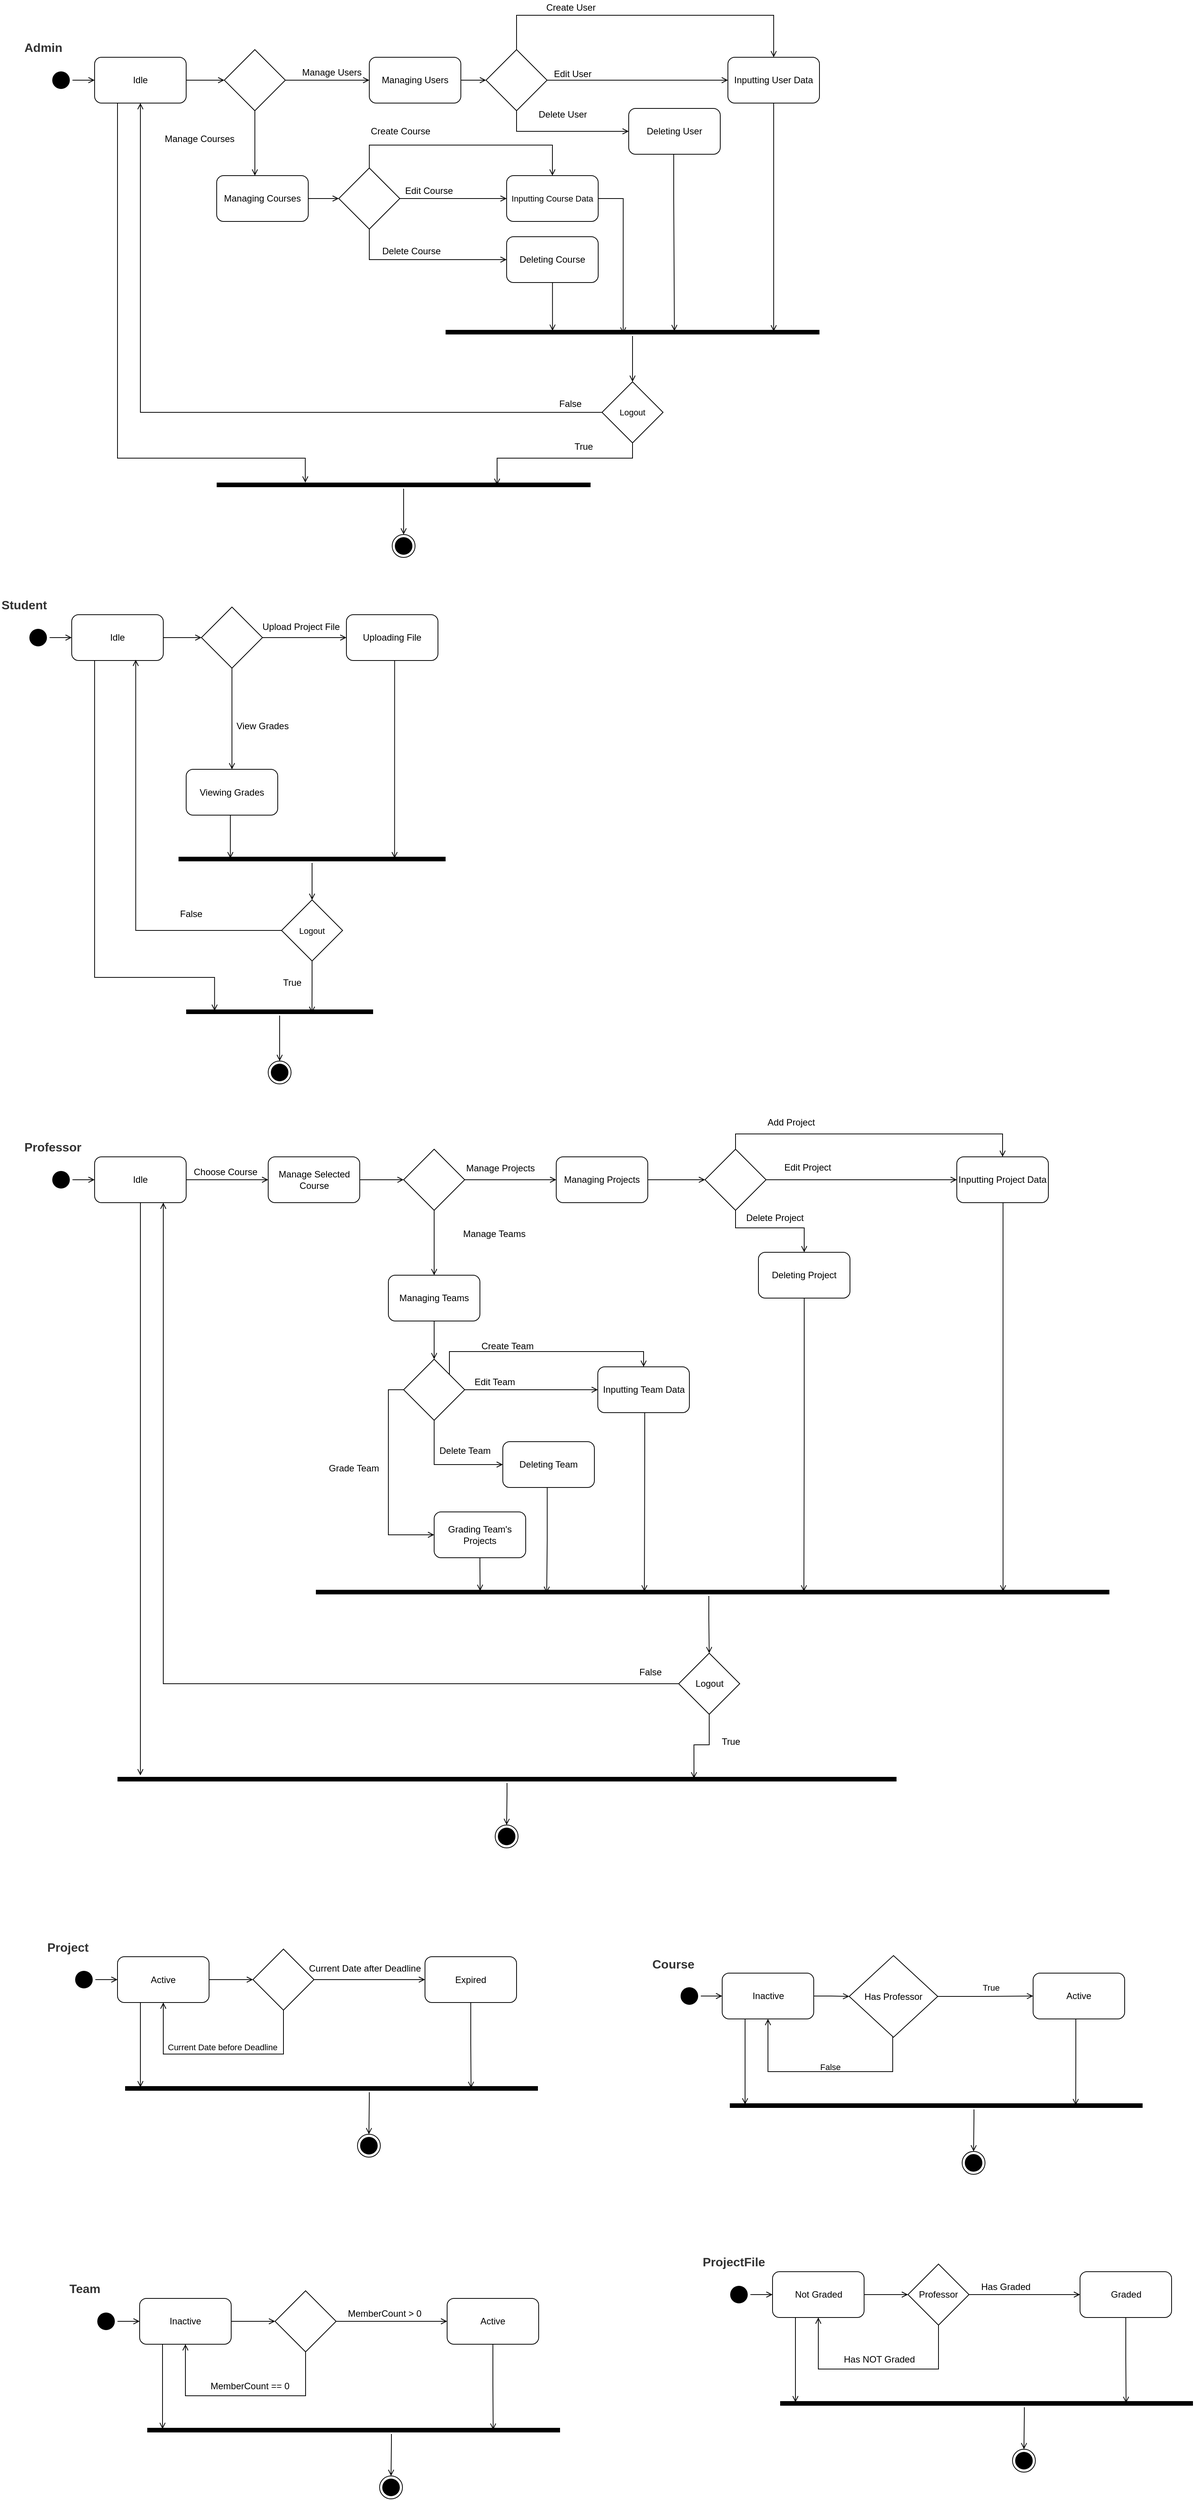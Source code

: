 <mxfile version="10.6.8" type="device"><diagram id="DG3hl78skWnM1suJkUzc" name="Page-1"><mxGraphModel dx="3983" dy="2383" grid="1" gridSize="10" guides="1" tooltips="1" connect="1" arrows="1" fold="1" page="1" pageScale="1" pageWidth="850" pageHeight="1100" math="0" shadow="0"><root><mxCell id="0"/><mxCell id="1" parent="0"/><mxCell id="Qc815P0W_mtDLutBViim-7" style="edgeStyle=orthogonalEdgeStyle;rounded=0;orthogonalLoop=1;jettySize=auto;html=1;exitX=1;exitY=0.5;exitDx=0;exitDy=0;entryX=0;entryY=0.5;entryDx=0;entryDy=0;endArrow=open;endFill=0;" edge="1" parent="1" source="Qc815P0W_mtDLutBViim-2" target="Qc815P0W_mtDLutBViim-5"><mxGeometry relative="1" as="geometry"/></mxCell><mxCell id="Qc815P0W_mtDLutBViim-2" value="" style="ellipse;html=1;shape=startState;fillColor=#000000;strokeColor=#000000;" vertex="1" parent="1"><mxGeometry x="71" y="100" width="30" height="30" as="geometry"/></mxCell><mxCell id="Qc815P0W_mtDLutBViim-4" value="Admin" style="text;html=1;resizable=0;points=[];autosize=1;align=left;verticalAlign=top;spacingTop=-4;fillColor=none;strokeColor=none;fontColor=#333333;fontStyle=1;fontSize=16;" vertex="1" parent="1"><mxGeometry x="36" y="60" width="50" height="20" as="geometry"/></mxCell><mxCell id="Qc815P0W_mtDLutBViim-10" value="" style="edgeStyle=orthogonalEdgeStyle;rounded=0;orthogonalLoop=1;jettySize=auto;html=1;endArrow=open;endFill=0;entryX=0;entryY=0.5;entryDx=0;entryDy=0;" edge="1" parent="1" source="Qc815P0W_mtDLutBViim-5" target="Qc815P0W_mtDLutBViim-11"><mxGeometry relative="1" as="geometry"><mxPoint x="340" y="115" as="targetPoint"/></mxGeometry></mxCell><mxCell id="Qc815P0W_mtDLutBViim-81" style="edgeStyle=orthogonalEdgeStyle;rounded=0;orthogonalLoop=1;jettySize=auto;html=1;exitX=0.25;exitY=1;exitDx=0;exitDy=0;entryX=0.237;entryY=0.2;entryDx=0;entryDy=0;entryPerimeter=0;endArrow=open;endFill=0;fontSize=12;" edge="1" parent="1" source="Qc815P0W_mtDLutBViim-5" target="Qc815P0W_mtDLutBViim-71"><mxGeometry relative="1" as="geometry"><Array as="points"><mxPoint x="160" y="610"/><mxPoint x="406" y="610"/></Array></mxGeometry></mxCell><mxCell id="Qc815P0W_mtDLutBViim-5" value="Idle" style="rounded=1;whiteSpace=wrap;html=1;strokeColor=#000000;" vertex="1" parent="1"><mxGeometry x="130" y="85" width="120" height="60" as="geometry"/></mxCell><mxCell id="Qc815P0W_mtDLutBViim-18" style="edgeStyle=orthogonalEdgeStyle;rounded=0;orthogonalLoop=1;jettySize=auto;html=1;endArrow=open;endFill=0;fontSize=12;entryX=0.417;entryY=0;entryDx=0;entryDy=0;entryPerimeter=0;" edge="1" parent="1" source="Qc815P0W_mtDLutBViim-11" target="Qc815P0W_mtDLutBViim-33"><mxGeometry relative="1" as="geometry"><mxPoint x="340" y="230" as="targetPoint"/></mxGeometry></mxCell><mxCell id="Qc815P0W_mtDLutBViim-25" style="edgeStyle=orthogonalEdgeStyle;rounded=0;orthogonalLoop=1;jettySize=auto;html=1;exitX=1;exitY=0.5;exitDx=0;exitDy=0;endArrow=open;endFill=0;fontSize=12;" edge="1" parent="1" source="Qc815P0W_mtDLutBViim-11" target="Qc815P0W_mtDLutBViim-24"><mxGeometry relative="1" as="geometry"/></mxCell><mxCell id="Qc815P0W_mtDLutBViim-11" value="" style="rhombus;whiteSpace=wrap;html=1;strokeColor=#000000;fillColor=#ffffff;fontSize=16;" vertex="1" parent="1"><mxGeometry x="300" y="75" width="80" height="80" as="geometry"/></mxCell><mxCell id="Qc815P0W_mtDLutBViim-17" value="Manage Users" style="text;html=1;resizable=0;points=[];autosize=1;align=left;verticalAlign=top;spacingTop=-4;fontSize=12;" vertex="1" parent="1"><mxGeometry x="400" y="95" width="120" height="20" as="geometry"/></mxCell><mxCell id="Qc815P0W_mtDLutBViim-19" value="Manage Courses" style="text;html=1;resizable=0;points=[];autosize=1;align=left;verticalAlign=top;spacingTop=-4;fontSize=12;" vertex="1" parent="1"><mxGeometry x="220" y="182" width="110" height="20" as="geometry"/></mxCell><mxCell id="Qc815P0W_mtDLutBViim-22" style="edgeStyle=orthogonalEdgeStyle;rounded=0;orthogonalLoop=1;jettySize=auto;html=1;endArrow=open;endFill=0;fontSize=12;entryX=0;entryY=0.5;entryDx=0;entryDy=0;" edge="1" parent="1" source="Qc815P0W_mtDLutBViim-21" target="Qc815P0W_mtDLutBViim-31"><mxGeometry relative="1" as="geometry"><mxPoint x="833" y="115" as="targetPoint"/></mxGeometry></mxCell><mxCell id="Qc815P0W_mtDLutBViim-27" style="edgeStyle=orthogonalEdgeStyle;rounded=0;orthogonalLoop=1;jettySize=auto;html=1;endArrow=open;endFill=0;fontSize=12;entryX=0.5;entryY=0;entryDx=0;entryDy=0;" edge="1" parent="1" source="Qc815P0W_mtDLutBViim-21" target="Qc815P0W_mtDLutBViim-31"><mxGeometry relative="1" as="geometry"><mxPoint x="850" y="30" as="targetPoint"/><Array as="points"><mxPoint x="683" y="30"/><mxPoint x="1020" y="30"/></Array></mxGeometry></mxCell><mxCell id="Qc815P0W_mtDLutBViim-29" style="edgeStyle=orthogonalEdgeStyle;rounded=0;orthogonalLoop=1;jettySize=auto;html=1;exitX=0.5;exitY=1;exitDx=0;exitDy=0;endArrow=open;endFill=0;fontSize=12;entryX=0;entryY=0.5;entryDx=0;entryDy=0;" edge="1" parent="1" source="Qc815P0W_mtDLutBViim-21" target="Qc815P0W_mtDLutBViim-32"><mxGeometry relative="1" as="geometry"><mxPoint x="820" y="177" as="targetPoint"/><Array as="points"><mxPoint x="683" y="182"/></Array></mxGeometry></mxCell><mxCell id="Qc815P0W_mtDLutBViim-21" value="" style="rhombus;whiteSpace=wrap;html=1;strokeColor=#000000;fillColor=#ffffff;fontSize=12;" vertex="1" parent="1"><mxGeometry x="643" y="75" width="80" height="80" as="geometry"/></mxCell><mxCell id="Qc815P0W_mtDLutBViim-23" value="Edit User" style="text;html=1;resizable=0;points=[];autosize=1;align=left;verticalAlign=top;spacingTop=-4;fontSize=12;" vertex="1" parent="1"><mxGeometry x="730" y="97" width="60" height="20" as="geometry"/></mxCell><mxCell id="Qc815P0W_mtDLutBViim-26" style="edgeStyle=orthogonalEdgeStyle;rounded=0;orthogonalLoop=1;jettySize=auto;html=1;entryX=0;entryY=0.5;entryDx=0;entryDy=0;endArrow=open;endFill=0;fontSize=12;" edge="1" parent="1" source="Qc815P0W_mtDLutBViim-24" target="Qc815P0W_mtDLutBViim-21"><mxGeometry relative="1" as="geometry"/></mxCell><mxCell id="Qc815P0W_mtDLutBViim-24" value="Managing Users" style="rounded=1;whiteSpace=wrap;html=1;strokeColor=#000000;fillColor=#ffffff;fontSize=12;" vertex="1" parent="1"><mxGeometry x="490" y="85" width="120" height="60" as="geometry"/></mxCell><mxCell id="Qc815P0W_mtDLutBViim-28" value="Create User" style="text;html=1;resizable=0;points=[];autosize=1;align=left;verticalAlign=top;spacingTop=-4;fontSize=12;" vertex="1" parent="1"><mxGeometry x="720" y="10" width="80" height="20" as="geometry"/></mxCell><mxCell id="Qc815P0W_mtDLutBViim-30" value="Delete User" style="text;html=1;resizable=0;points=[];autosize=1;align=left;verticalAlign=top;spacingTop=-4;fontSize=12;" vertex="1" parent="1"><mxGeometry x="710" y="150" width="80" height="20" as="geometry"/></mxCell><mxCell id="Qc815P0W_mtDLutBViim-67" style="edgeStyle=orthogonalEdgeStyle;rounded=0;orthogonalLoop=1;jettySize=auto;html=1;endArrow=open;endFill=0;fontSize=11;" edge="1" parent="1" source="Qc815P0W_mtDLutBViim-31"><mxGeometry relative="1" as="geometry"><mxPoint x="1020" y="444" as="targetPoint"/><Array as="points"><mxPoint x="1020" y="380"/></Array></mxGeometry></mxCell><mxCell id="Qc815P0W_mtDLutBViim-31" value="Inputting User Data" style="rounded=1;whiteSpace=wrap;html=1;strokeColor=#000000;fillColor=#ffffff;fontSize=12;" vertex="1" parent="1"><mxGeometry x="960" y="85" width="120" height="60" as="geometry"/></mxCell><mxCell id="Qc815P0W_mtDLutBViim-68" style="edgeStyle=orthogonalEdgeStyle;rounded=0;orthogonalLoop=1;jettySize=auto;html=1;entryX=0.612;entryY=0.36;entryDx=0;entryDy=0;entryPerimeter=0;endArrow=open;endFill=0;fontSize=11;" edge="1" parent="1" source="Qc815P0W_mtDLutBViim-32" target="Qc815P0W_mtDLutBViim-45"><mxGeometry relative="1" as="geometry"><Array as="points"><mxPoint x="889" y="270"/><mxPoint x="889" y="270"/></Array></mxGeometry></mxCell><mxCell id="Qc815P0W_mtDLutBViim-32" value="Deleting User" style="rounded=1;whiteSpace=wrap;html=1;strokeColor=#000000;fillColor=#ffffff;fontSize=12;" vertex="1" parent="1"><mxGeometry x="830" y="152" width="120" height="60" as="geometry"/></mxCell><mxCell id="Qc815P0W_mtDLutBViim-35" style="edgeStyle=orthogonalEdgeStyle;rounded=0;orthogonalLoop=1;jettySize=auto;html=1;exitX=1;exitY=0.5;exitDx=0;exitDy=0;entryX=0;entryY=0.5;entryDx=0;entryDy=0;endArrow=open;endFill=0;fontSize=12;" edge="1" parent="1" source="Qc815P0W_mtDLutBViim-33" target="Qc815P0W_mtDLutBViim-34"><mxGeometry relative="1" as="geometry"/></mxCell><mxCell id="Qc815P0W_mtDLutBViim-33" value="Managing Courses" style="rounded=1;whiteSpace=wrap;html=1;strokeColor=#000000;fillColor=#ffffff;fontSize=12;" vertex="1" parent="1"><mxGeometry x="290" y="240" width="120" height="60" as="geometry"/></mxCell><mxCell id="Qc815P0W_mtDLutBViim-36" style="edgeStyle=orthogonalEdgeStyle;rounded=0;orthogonalLoop=1;jettySize=auto;html=1;endArrow=open;endFill=0;fontSize=12;entryX=0.5;entryY=0;entryDx=0;entryDy=0;" edge="1" parent="1" source="Qc815P0W_mtDLutBViim-34" target="Qc815P0W_mtDLutBViim-41"><mxGeometry relative="1" as="geometry"><mxPoint x="530" y="210" as="targetPoint"/><Array as="points"><mxPoint x="490" y="200"/><mxPoint x="730" y="200"/></Array></mxGeometry></mxCell><mxCell id="Qc815P0W_mtDLutBViim-37" style="edgeStyle=orthogonalEdgeStyle;rounded=0;orthogonalLoop=1;jettySize=auto;html=1;exitX=1;exitY=0.5;exitDx=0;exitDy=0;endArrow=open;endFill=0;fontSize=12;entryX=0;entryY=0.5;entryDx=0;entryDy=0;" edge="1" parent="1" source="Qc815P0W_mtDLutBViim-34" target="Qc815P0W_mtDLutBViim-41"><mxGeometry relative="1" as="geometry"><mxPoint x="580" y="269.857" as="targetPoint"/></mxGeometry></mxCell><mxCell id="Qc815P0W_mtDLutBViim-38" style="edgeStyle=orthogonalEdgeStyle;rounded=0;orthogonalLoop=1;jettySize=auto;html=1;exitX=0.5;exitY=1;exitDx=0;exitDy=0;endArrow=open;endFill=0;fontSize=12;entryX=0;entryY=0.5;entryDx=0;entryDy=0;" edge="1" parent="1" source="Qc815P0W_mtDLutBViim-34" target="Qc815P0W_mtDLutBViim-40"><mxGeometry relative="1" as="geometry"><mxPoint x="530" y="330" as="targetPoint"/></mxGeometry></mxCell><mxCell id="Qc815P0W_mtDLutBViim-34" value="" style="rhombus;whiteSpace=wrap;html=1;strokeColor=#000000;fillColor=#ffffff;fontSize=12;" vertex="1" parent="1"><mxGeometry x="450" y="230" width="80" height="80" as="geometry"/></mxCell><mxCell id="Qc815P0W_mtDLutBViim-70" style="edgeStyle=orthogonalEdgeStyle;rounded=0;orthogonalLoop=1;jettySize=auto;html=1;entryX=0.286;entryY=0.32;entryDx=0;entryDy=0;entryPerimeter=0;endArrow=open;endFill=0;fontSize=11;" edge="1" parent="1" source="Qc815P0W_mtDLutBViim-40" target="Qc815P0W_mtDLutBViim-45"><mxGeometry relative="1" as="geometry"><Array as="points"><mxPoint x="730" y="410"/></Array></mxGeometry></mxCell><mxCell id="Qc815P0W_mtDLutBViim-40" value="Deleting Course" style="rounded=1;whiteSpace=wrap;html=1;strokeColor=#000000;fillColor=#ffffff;fontSize=12;" vertex="1" parent="1"><mxGeometry x="670" y="320" width="120" height="60" as="geometry"/></mxCell><mxCell id="Qc815P0W_mtDLutBViim-69" style="edgeStyle=orthogonalEdgeStyle;rounded=0;orthogonalLoop=1;jettySize=auto;html=1;exitX=1;exitY=0.5;exitDx=0;exitDy=0;entryX=0.475;entryY=0.68;entryDx=0;entryDy=0;entryPerimeter=0;endArrow=open;endFill=0;fontSize=11;" edge="1" parent="1" source="Qc815P0W_mtDLutBViim-41" target="Qc815P0W_mtDLutBViim-45"><mxGeometry relative="1" as="geometry"><Array as="points"><mxPoint x="823" y="270"/></Array></mxGeometry></mxCell><mxCell id="Qc815P0W_mtDLutBViim-41" value="Inputting Course Data" style="rounded=1;whiteSpace=wrap;html=1;strokeColor=#000000;fillColor=#ffffff;fontSize=11;" vertex="1" parent="1"><mxGeometry x="670" y="240" width="120" height="60" as="geometry"/></mxCell><mxCell id="Qc815P0W_mtDLutBViim-42" value="" style="ellipse;html=1;shape=endState;fillColor=#000000;strokeColor=#000000;fontSize=11;" vertex="1" parent="1"><mxGeometry x="520" y="710" width="30" height="30" as="geometry"/></mxCell><mxCell id="Qc815P0W_mtDLutBViim-74" style="edgeStyle=orthogonalEdgeStyle;rounded=0;orthogonalLoop=1;jettySize=auto;html=1;entryX=0.5;entryY=0;entryDx=0;entryDy=0;endArrow=open;endFill=0;fontSize=11;" edge="1" parent="1" source="Qc815P0W_mtDLutBViim-45" target="Qc815P0W_mtDLutBViim-73"><mxGeometry relative="1" as="geometry"/></mxCell><mxCell id="Qc815P0W_mtDLutBViim-45" value="" style="shape=line;html=1;strokeWidth=6;strokeColor=#000000;fillColor=#ffffff;fontSize=11;" vertex="1" parent="1"><mxGeometry x="590" y="440" width="490" height="10" as="geometry"/></mxCell><mxCell id="Qc815P0W_mtDLutBViim-54" value="Create Course" style="text;html=1;resizable=0;points=[];autosize=1;align=left;verticalAlign=top;spacingTop=-4;fontSize=12;" vertex="1" parent="1"><mxGeometry x="490" y="172" width="90" height="20" as="geometry"/></mxCell><mxCell id="Qc815P0W_mtDLutBViim-56" value="Edit Course" style="text;html=1;resizable=0;points=[];autosize=1;align=left;verticalAlign=top;spacingTop=-4;fontSize=12;" vertex="1" parent="1"><mxGeometry x="535" y="250" width="80" height="20" as="geometry"/></mxCell><mxCell id="Qc815P0W_mtDLutBViim-57" value="Delete Course" style="text;html=1;resizable=0;points=[];autosize=1;align=left;verticalAlign=top;spacingTop=-4;fontSize=12;" vertex="1" parent="1"><mxGeometry x="505" y="329" width="90" height="20" as="geometry"/></mxCell><mxCell id="Qc815P0W_mtDLutBViim-59" style="edgeStyle=orthogonalEdgeStyle;rounded=0;orthogonalLoop=1;jettySize=auto;html=1;exitX=1;exitY=0.5;exitDx=0;exitDy=0;entryX=0;entryY=0.5;entryDx=0;entryDy=0;endArrow=open;endFill=0;" edge="1" parent="1" source="Qc815P0W_mtDLutBViim-60" target="Qc815P0W_mtDLutBViim-63"><mxGeometry relative="1" as="geometry"/></mxCell><mxCell id="Qc815P0W_mtDLutBViim-60" value="" style="ellipse;html=1;shape=startState;fillColor=#000000;strokeColor=#000000;" vertex="1" parent="1"><mxGeometry x="41" y="830" width="30" height="30" as="geometry"/></mxCell><mxCell id="Qc815P0W_mtDLutBViim-61" value="Student" style="text;html=1;resizable=0;points=[];autosize=1;align=left;verticalAlign=top;spacingTop=-4;fillColor=none;strokeColor=none;fontColor=#333333;fontStyle=1;fontSize=16;" vertex="1" parent="1"><mxGeometry x="6" y="790" width="70" height="20" as="geometry"/></mxCell><mxCell id="Qc815P0W_mtDLutBViim-62" value="" style="edgeStyle=orthogonalEdgeStyle;rounded=0;orthogonalLoop=1;jettySize=auto;html=1;endArrow=open;endFill=0;entryX=0;entryY=0.5;entryDx=0;entryDy=0;" edge="1" parent="1" source="Qc815P0W_mtDLutBViim-63" target="Qc815P0W_mtDLutBViim-64"><mxGeometry relative="1" as="geometry"><mxPoint x="310" y="845" as="targetPoint"/></mxGeometry></mxCell><mxCell id="Qc815P0W_mtDLutBViim-108" style="edgeStyle=orthogonalEdgeStyle;rounded=0;orthogonalLoop=1;jettySize=auto;html=1;exitX=0.25;exitY=1;exitDx=0;exitDy=0;entryX=0.152;entryY=0.372;entryDx=0;entryDy=0;entryPerimeter=0;endArrow=open;endFill=0;fontSize=12;" edge="1" parent="1" source="Qc815P0W_mtDLutBViim-63" target="Qc815P0W_mtDLutBViim-94"><mxGeometry relative="1" as="geometry"><Array as="points"><mxPoint x="130" y="1290"/><mxPoint x="287" y="1290"/></Array></mxGeometry></mxCell><mxCell id="Qc815P0W_mtDLutBViim-63" value="Idle" style="rounded=1;whiteSpace=wrap;html=1;strokeColor=#000000;" vertex="1" parent="1"><mxGeometry x="100" y="815" width="120" height="60" as="geometry"/></mxCell><mxCell id="Qc815P0W_mtDLutBViim-85" style="edgeStyle=orthogonalEdgeStyle;rounded=0;orthogonalLoop=1;jettySize=auto;html=1;exitX=1;exitY=0.5;exitDx=0;exitDy=0;entryX=0;entryY=0.5;entryDx=0;entryDy=0;endArrow=open;endFill=0;fontSize=12;" edge="1" parent="1" source="Qc815P0W_mtDLutBViim-64" target="Qc815P0W_mtDLutBViim-83"><mxGeometry relative="1" as="geometry"/></mxCell><mxCell id="Qc815P0W_mtDLutBViim-87" style="edgeStyle=orthogonalEdgeStyle;rounded=0;orthogonalLoop=1;jettySize=auto;html=1;exitX=0.5;exitY=1;exitDx=0;exitDy=0;entryX=0.5;entryY=0;entryDx=0;entryDy=0;endArrow=open;endFill=0;fontSize=12;" edge="1" parent="1" source="Qc815P0W_mtDLutBViim-64" target="Qc815P0W_mtDLutBViim-84"><mxGeometry relative="1" as="geometry"/></mxCell><mxCell id="Qc815P0W_mtDLutBViim-64" value="" style="rhombus;whiteSpace=wrap;html=1;strokeColor=#000000;fillColor=#ffffff;fontSize=16;" vertex="1" parent="1"><mxGeometry x="270" y="805" width="80" height="80" as="geometry"/></mxCell><mxCell id="Qc815P0W_mtDLutBViim-82" style="edgeStyle=orthogonalEdgeStyle;rounded=0;orthogonalLoop=1;jettySize=auto;html=1;endArrow=open;endFill=0;fontSize=12;" edge="1" parent="1" source="Qc815P0W_mtDLutBViim-71" target="Qc815P0W_mtDLutBViim-42"><mxGeometry relative="1" as="geometry"/></mxCell><mxCell id="Qc815P0W_mtDLutBViim-71" value="" style="shape=line;html=1;strokeWidth=6;strokeColor=#000000;fillColor=#ffffff;fontSize=11;" vertex="1" parent="1"><mxGeometry x="290" y="640" width="490" height="10" as="geometry"/></mxCell><mxCell id="Qc815P0W_mtDLutBViim-75" style="edgeStyle=orthogonalEdgeStyle;rounded=0;orthogonalLoop=1;jettySize=auto;html=1;entryX=0.75;entryY=0.5;entryDx=0;entryDy=0;entryPerimeter=0;endArrow=open;endFill=0;fontSize=11;" edge="1" parent="1" source="Qc815P0W_mtDLutBViim-73" target="Qc815P0W_mtDLutBViim-71"><mxGeometry relative="1" as="geometry"><Array as="points"><mxPoint x="835" y="610"/><mxPoint x="658" y="610"/></Array></mxGeometry></mxCell><mxCell id="Qc815P0W_mtDLutBViim-76" style="edgeStyle=orthogonalEdgeStyle;rounded=0;orthogonalLoop=1;jettySize=auto;html=1;endArrow=open;endFill=0;fontSize=11;" edge="1" parent="1" source="Qc815P0W_mtDLutBViim-73" target="Qc815P0W_mtDLutBViim-5"><mxGeometry relative="1" as="geometry"/></mxCell><mxCell id="Qc815P0W_mtDLutBViim-73" value="Logout" style="rhombus;whiteSpace=wrap;html=1;strokeColor=#000000;fillColor=#ffffff;fontSize=11;" vertex="1" parent="1"><mxGeometry x="795" y="510" width="80" height="80" as="geometry"/></mxCell><mxCell id="Qc815P0W_mtDLutBViim-79" value="False" style="text;html=1;resizable=0;points=[];autosize=1;align=left;verticalAlign=top;spacingTop=-4;fontSize=12;" vertex="1" parent="1"><mxGeometry x="737" y="529" width="40" height="20" as="geometry"/></mxCell><mxCell id="Qc815P0W_mtDLutBViim-80" value="True" style="text;html=1;resizable=0;points=[];autosize=1;align=left;verticalAlign=top;spacingTop=-4;fontSize=12;" vertex="1" parent="1"><mxGeometry x="757" y="584.5" width="40" height="20" as="geometry"/></mxCell><mxCell id="Qc815P0W_mtDLutBViim-100" style="edgeStyle=orthogonalEdgeStyle;rounded=0;orthogonalLoop=1;jettySize=auto;html=1;exitX=0.5;exitY=1;exitDx=0;exitDy=0;entryX=0.809;entryY=0.4;entryDx=0;entryDy=0;entryPerimeter=0;endArrow=open;endFill=0;fontSize=12;" edge="1" parent="1" source="Qc815P0W_mtDLutBViim-83" target="Qc815P0W_mtDLutBViim-92"><mxGeometry relative="1" as="geometry"><Array as="points"><mxPoint x="523" y="875"/></Array></mxGeometry></mxCell><mxCell id="Qc815P0W_mtDLutBViim-83" value="Uploading File" style="rounded=1;whiteSpace=wrap;html=1;strokeColor=#000000;fillColor=#ffffff;fontSize=12;" vertex="1" parent="1"><mxGeometry x="460" y="815" width="120" height="60" as="geometry"/></mxCell><mxCell id="Qc815P0W_mtDLutBViim-99" style="edgeStyle=orthogonalEdgeStyle;rounded=0;orthogonalLoop=1;jettySize=auto;html=1;exitX=0.5;exitY=1;exitDx=0;exitDy=0;entryX=0.194;entryY=0.4;entryDx=0;entryDy=0;entryPerimeter=0;endArrow=open;endFill=0;fontSize=12;" edge="1" parent="1" source="Qc815P0W_mtDLutBViim-84" target="Qc815P0W_mtDLutBViim-92"><mxGeometry relative="1" as="geometry"><Array as="points"><mxPoint x="308" y="1078"/></Array></mxGeometry></mxCell><mxCell id="Qc815P0W_mtDLutBViim-84" value="Viewing Grades" style="rounded=1;whiteSpace=wrap;html=1;strokeColor=#000000;fillColor=#ffffff;fontSize=12;" vertex="1" parent="1"><mxGeometry x="250" y="1017.5" width="120" height="60" as="geometry"/></mxCell><mxCell id="Qc815P0W_mtDLutBViim-86" value="Upload Project File" style="text;html=1;resizable=0;points=[];autosize=1;align=left;verticalAlign=top;spacingTop=-4;fontSize=12;" vertex="1" parent="1"><mxGeometry x="348" y="821" width="120" height="20" as="geometry"/></mxCell><mxCell id="Qc815P0W_mtDLutBViim-88" value="View Grades" style="text;html=1;resizable=0;points=[];autosize=1;align=left;verticalAlign=top;spacingTop=-4;fontSize=12;" vertex="1" parent="1"><mxGeometry x="314" y="951" width="80" height="20" as="geometry"/></mxCell><mxCell id="Qc815P0W_mtDLutBViim-90" value="" style="ellipse;html=1;shape=endState;fillColor=#000000;strokeColor=#000000;fontSize=11;" vertex="1" parent="1"><mxGeometry x="357.5" y="1399.5" width="30" height="30" as="geometry"/></mxCell><mxCell id="Qc815P0W_mtDLutBViim-91" style="edgeStyle=orthogonalEdgeStyle;rounded=0;orthogonalLoop=1;jettySize=auto;html=1;entryX=0.5;entryY=0;entryDx=0;entryDy=0;endArrow=open;endFill=0;fontSize=11;" edge="1" parent="1" source="Qc815P0W_mtDLutBViim-92" target="Qc815P0W_mtDLutBViim-96"><mxGeometry relative="1" as="geometry"/></mxCell><mxCell id="Qc815P0W_mtDLutBViim-92" value="" style="shape=line;html=1;strokeWidth=6;strokeColor=#000000;fillColor=#ffffff;fontSize=11;" vertex="1" parent="1"><mxGeometry x="240" y="1130" width="350" height="10" as="geometry"/></mxCell><mxCell id="Qc815P0W_mtDLutBViim-93" style="edgeStyle=orthogonalEdgeStyle;rounded=0;orthogonalLoop=1;jettySize=auto;html=1;endArrow=open;endFill=0;fontSize=12;" edge="1" parent="1" source="Qc815P0W_mtDLutBViim-94" target="Qc815P0W_mtDLutBViim-90"><mxGeometry relative="1" as="geometry"/></mxCell><mxCell id="Qc815P0W_mtDLutBViim-94" value="" style="shape=line;html=1;strokeWidth=6;strokeColor=#000000;fillColor=#ffffff;fontSize=11;" vertex="1" parent="1"><mxGeometry x="250" y="1330" width="245" height="10" as="geometry"/></mxCell><mxCell id="Qc815P0W_mtDLutBViim-106" style="edgeStyle=orthogonalEdgeStyle;rounded=0;orthogonalLoop=1;jettySize=auto;html=1;entryX=0.673;entryY=0.648;entryDx=0;entryDy=0;entryPerimeter=0;endArrow=open;endFill=0;fontSize=12;" edge="1" parent="1" source="Qc815P0W_mtDLutBViim-96" target="Qc815P0W_mtDLutBViim-94"><mxGeometry relative="1" as="geometry"/></mxCell><mxCell id="Qc815P0W_mtDLutBViim-107" style="edgeStyle=orthogonalEdgeStyle;rounded=0;orthogonalLoop=1;jettySize=auto;html=1;exitX=0;exitY=0.5;exitDx=0;exitDy=0;entryX=0.699;entryY=0.983;entryDx=0;entryDy=0;entryPerimeter=0;endArrow=open;endFill=0;fontSize=12;" edge="1" parent="1" source="Qc815P0W_mtDLutBViim-96" target="Qc815P0W_mtDLutBViim-63"><mxGeometry relative="1" as="geometry"/></mxCell><mxCell id="Qc815P0W_mtDLutBViim-96" value="Logout" style="rhombus;whiteSpace=wrap;html=1;strokeColor=#000000;fillColor=#ffffff;fontSize=11;" vertex="1" parent="1"><mxGeometry x="375" y="1188.5" width="80" height="80" as="geometry"/></mxCell><mxCell id="Qc815P0W_mtDLutBViim-97" value="False" style="text;html=1;resizable=0;points=[];autosize=1;align=left;verticalAlign=top;spacingTop=-4;fontSize=12;" vertex="1" parent="1"><mxGeometry x="240" y="1197" width="40" height="20" as="geometry"/></mxCell><mxCell id="Qc815P0W_mtDLutBViim-98" value="True" style="text;html=1;resizable=0;points=[];autosize=1;align=left;verticalAlign=top;spacingTop=-4;fontSize=12;" vertex="1" parent="1"><mxGeometry x="375" y="1287" width="40" height="20" as="geometry"/></mxCell><mxCell id="Qc815P0W_mtDLutBViim-109" style="edgeStyle=orthogonalEdgeStyle;rounded=0;orthogonalLoop=1;jettySize=auto;html=1;exitX=1;exitY=0.5;exitDx=0;exitDy=0;entryX=0;entryY=0.5;entryDx=0;entryDy=0;endArrow=open;endFill=0;" edge="1" parent="1" source="Qc815P0W_mtDLutBViim-110" target="Qc815P0W_mtDLutBViim-113"><mxGeometry relative="1" as="geometry"/></mxCell><mxCell id="Qc815P0W_mtDLutBViim-110" value="" style="ellipse;html=1;shape=startState;fillColor=#000000;strokeColor=#000000;" vertex="1" parent="1"><mxGeometry x="71" y="1540" width="30" height="30" as="geometry"/></mxCell><mxCell id="Qc815P0W_mtDLutBViim-111" value="Professor" style="text;html=1;resizable=0;points=[];autosize=1;align=left;verticalAlign=top;spacingTop=-4;fillColor=none;strokeColor=none;fontColor=#333333;fontStyle=1;fontSize=16;" vertex="1" parent="1"><mxGeometry x="36" y="1500" width="80" height="20" as="geometry"/></mxCell><mxCell id="Qc815P0W_mtDLutBViim-112" value="" style="edgeStyle=orthogonalEdgeStyle;rounded=0;orthogonalLoop=1;jettySize=auto;html=1;endArrow=open;endFill=0;entryX=0;entryY=0.5;entryDx=0;entryDy=0;exitX=1;exitY=0.5;exitDx=0;exitDy=0;" edge="1" parent="1" source="Qc815P0W_mtDLutBViim-113" target="Qc815P0W_mtDLutBViim-124"><mxGeometry relative="1" as="geometry"><mxPoint x="314.667" y="1555" as="targetPoint"/><mxPoint x="265" y="1555" as="sourcePoint"/></mxGeometry></mxCell><mxCell id="Qc815P0W_mtDLutBViim-184" style="edgeStyle=orthogonalEdgeStyle;rounded=0;orthogonalLoop=1;jettySize=auto;html=1;endArrow=open;endFill=0;fontSize=12;" edge="1" parent="1" source="Qc815P0W_mtDLutBViim-113" target="Qc815P0W_mtDLutBViim-175"><mxGeometry relative="1" as="geometry"><Array as="points"><mxPoint x="190" y="2340"/><mxPoint x="570" y="2340"/></Array></mxGeometry></mxCell><mxCell id="Qc815P0W_mtDLutBViim-113" value="Idle" style="rounded=1;whiteSpace=wrap;html=1;strokeColor=#000000;" vertex="1" parent="1"><mxGeometry x="130" y="1525" width="120" height="60" as="geometry"/></mxCell><mxCell id="Qc815P0W_mtDLutBViim-127" style="edgeStyle=orthogonalEdgeStyle;rounded=0;orthogonalLoop=1;jettySize=auto;html=1;entryX=0;entryY=0.5;entryDx=0;entryDy=0;endArrow=open;endFill=0;fontSize=12;" edge="1" parent="1" source="Qc815P0W_mtDLutBViim-124" target="Qc815P0W_mtDLutBViim-126"><mxGeometry relative="1" as="geometry"/></mxCell><mxCell id="Qc815P0W_mtDLutBViim-124" value="Manage Selected Course" style="rounded=1;whiteSpace=wrap;html=1;strokeColor=#000000;" vertex="1" parent="1"><mxGeometry x="357.5" y="1525" width="120" height="60" as="geometry"/></mxCell><mxCell id="Qc815P0W_mtDLutBViim-125" value="Choose Course" style="text;html=1;resizable=0;points=[];autosize=1;align=left;verticalAlign=top;spacingTop=-4;fontSize=12;" vertex="1" parent="1"><mxGeometry x="257.5" y="1535" width="100" height="20" as="geometry"/></mxCell><mxCell id="Qc815P0W_mtDLutBViim-129" style="edgeStyle=orthogonalEdgeStyle;rounded=0;orthogonalLoop=1;jettySize=auto;html=1;endArrow=open;endFill=0;fontSize=12;entryX=0;entryY=0.5;entryDx=0;entryDy=0;" edge="1" parent="1" source="Qc815P0W_mtDLutBViim-126" target="Qc815P0W_mtDLutBViim-131"><mxGeometry relative="1" as="geometry"><mxPoint x="730.0" y="1555" as="targetPoint"/></mxGeometry></mxCell><mxCell id="Qc815P0W_mtDLutBViim-130" style="edgeStyle=orthogonalEdgeStyle;rounded=0;orthogonalLoop=1;jettySize=auto;html=1;endArrow=open;endFill=0;fontSize=12;entryX=0.5;entryY=0;entryDx=0;entryDy=0;" edge="1" parent="1" source="Qc815P0W_mtDLutBViim-126" target="Qc815P0W_mtDLutBViim-134"><mxGeometry relative="1" as="geometry"><mxPoint x="610.0" y="1670" as="targetPoint"/><Array as="points"><mxPoint x="575" y="1670"/><mxPoint x="575" y="1670"/></Array></mxGeometry></mxCell><mxCell id="Qc815P0W_mtDLutBViim-126" value="" style="rhombus;whiteSpace=wrap;html=1;strokeColor=#000000;fillColor=#ffffff;fontSize=12;" vertex="1" parent="1"><mxGeometry x="535" y="1515" width="80" height="80" as="geometry"/></mxCell><mxCell id="Qc815P0W_mtDLutBViim-136" style="edgeStyle=orthogonalEdgeStyle;rounded=0;orthogonalLoop=1;jettySize=auto;html=1;entryX=0;entryY=0.5;entryDx=0;entryDy=0;endArrow=open;endFill=0;fontSize=12;" edge="1" parent="1" source="Qc815P0W_mtDLutBViim-131" target="Qc815P0W_mtDLutBViim-135"><mxGeometry relative="1" as="geometry"/></mxCell><mxCell id="Qc815P0W_mtDLutBViim-131" value="Managing Projects" style="rounded=1;whiteSpace=wrap;html=1;strokeColor=#000000;fillColor=#ffffff;fontSize=12;" vertex="1" parent="1"><mxGeometry x="735" y="1525" width="120" height="60" as="geometry"/></mxCell><mxCell id="Qc815P0W_mtDLutBViim-132" value="Manage Projects" style="text;html=1;resizable=0;points=[];autosize=1;align=left;verticalAlign=top;spacingTop=-4;fontSize=12;" vertex="1" parent="1"><mxGeometry x="615" y="1530" width="110" height="20" as="geometry"/></mxCell><mxCell id="Qc815P0W_mtDLutBViim-133" value="Manage Teams" style="text;html=1;resizable=0;points=[];autosize=1;align=left;verticalAlign=top;spacingTop=-4;fontSize=12;" vertex="1" parent="1"><mxGeometry x="611" y="1616" width="100" height="20" as="geometry"/></mxCell><mxCell id="Qc815P0W_mtDLutBViim-147" style="edgeStyle=orthogonalEdgeStyle;rounded=0;orthogonalLoop=1;jettySize=auto;html=1;entryX=0.5;entryY=0;entryDx=0;entryDy=0;endArrow=open;endFill=0;fontSize=12;" edge="1" parent="1" source="Qc815P0W_mtDLutBViim-134" target="Qc815P0W_mtDLutBViim-146"><mxGeometry relative="1" as="geometry"/></mxCell><mxCell id="Qc815P0W_mtDLutBViim-134" value="Managing Teams" style="rounded=1;whiteSpace=wrap;html=1;strokeColor=#000000;fillColor=#ffffff;fontSize=12;" vertex="1" parent="1"><mxGeometry x="515" y="1680" width="120" height="60" as="geometry"/></mxCell><mxCell id="Qc815P0W_mtDLutBViim-137" style="edgeStyle=orthogonalEdgeStyle;rounded=0;orthogonalLoop=1;jettySize=auto;html=1;exitX=0.5;exitY=0;exitDx=0;exitDy=0;endArrow=open;endFill=0;fontSize=12;entryX=0.5;entryY=0;entryDx=0;entryDy=0;" edge="1" parent="1" source="Qc815P0W_mtDLutBViim-135" target="Qc815P0W_mtDLutBViim-143"><mxGeometry relative="1" as="geometry"><mxPoint x="1060" y="1470" as="targetPoint"/></mxGeometry></mxCell><mxCell id="Qc815P0W_mtDLutBViim-138" style="edgeStyle=orthogonalEdgeStyle;rounded=0;orthogonalLoop=1;jettySize=auto;html=1;endArrow=open;endFill=0;fontSize=12;entryX=0;entryY=0.5;entryDx=0;entryDy=0;" edge="1" parent="1" source="Qc815P0W_mtDLutBViim-135" target="Qc815P0W_mtDLutBViim-143"><mxGeometry relative="1" as="geometry"><mxPoint x="1129.667" y="1555" as="targetPoint"/></mxGeometry></mxCell><mxCell id="Qc815P0W_mtDLutBViim-139" style="edgeStyle=orthogonalEdgeStyle;rounded=0;orthogonalLoop=1;jettySize=auto;html=1;endArrow=open;endFill=0;fontSize=12;entryX=0.5;entryY=0;entryDx=0;entryDy=0;" edge="1" parent="1" source="Qc815P0W_mtDLutBViim-135" target="Qc815P0W_mtDLutBViim-145"><mxGeometry relative="1" as="geometry"><mxPoint x="1010" y="1640" as="targetPoint"/><Array as="points"><mxPoint x="970" y="1618"/><mxPoint x="1060" y="1618"/></Array></mxGeometry></mxCell><mxCell id="Qc815P0W_mtDLutBViim-135" value="" style="rhombus;whiteSpace=wrap;html=1;strokeColor=#000000;fillColor=#ffffff;fontSize=12;" vertex="1" parent="1"><mxGeometry x="930" y="1515" width="80" height="80" as="geometry"/></mxCell><mxCell id="Qc815P0W_mtDLutBViim-140" value="Add Project" style="text;html=1;resizable=0;points=[];autosize=1;align=left;verticalAlign=top;spacingTop=-4;fontSize=12;" vertex="1" parent="1"><mxGeometry x="1010" y="1470" width="80" height="20" as="geometry"/></mxCell><mxCell id="Qc815P0W_mtDLutBViim-141" value="Edit Project" style="text;html=1;resizable=0;points=[];autosize=1;align=left;verticalAlign=top;spacingTop=-4;fontSize=12;" vertex="1" parent="1"><mxGeometry x="1032" y="1529" width="80" height="20" as="geometry"/></mxCell><mxCell id="Qc815P0W_mtDLutBViim-142" value="Delete Project" style="text;html=1;resizable=0;points=[];autosize=1;align=left;verticalAlign=top;spacingTop=-4;fontSize=12;" vertex="1" parent="1"><mxGeometry x="982" y="1595" width="90" height="20" as="geometry"/></mxCell><mxCell id="Qc815P0W_mtDLutBViim-167" style="edgeStyle=orthogonalEdgeStyle;rounded=0;orthogonalLoop=1;jettySize=auto;html=1;entryX=0.866;entryY=0.417;entryDx=0;entryDy=0;entryPerimeter=0;endArrow=open;endFill=0;fontSize=12;" edge="1" parent="1" source="Qc815P0W_mtDLutBViim-143" target="Qc815P0W_mtDLutBViim-166"><mxGeometry relative="1" as="geometry"><Array as="points"><mxPoint x="1320" y="1838"/></Array></mxGeometry></mxCell><mxCell id="Qc815P0W_mtDLutBViim-143" value="Inputting Project Data" style="rounded=1;whiteSpace=wrap;html=1;strokeColor=#000000;fillColor=#ffffff;fontSize=12;" vertex="1" parent="1"><mxGeometry x="1260" y="1525" width="120" height="60" as="geometry"/></mxCell><mxCell id="Qc815P0W_mtDLutBViim-168" style="edgeStyle=orthogonalEdgeStyle;rounded=0;orthogonalLoop=1;jettySize=auto;html=1;entryX=0.615;entryY=0.417;entryDx=0;entryDy=0;entryPerimeter=0;endArrow=open;endFill=0;fontSize=12;" edge="1" parent="1" source="Qc815P0W_mtDLutBViim-145" target="Qc815P0W_mtDLutBViim-166"><mxGeometry relative="1" as="geometry"/></mxCell><mxCell id="Qc815P0W_mtDLutBViim-145" value="Deleting Project" style="rounded=1;whiteSpace=wrap;html=1;strokeColor=#000000;fillColor=#ffffff;fontSize=12;" vertex="1" parent="1"><mxGeometry x="1000" y="1650" width="120" height="60" as="geometry"/></mxCell><mxCell id="Qc815P0W_mtDLutBViim-154" style="edgeStyle=orthogonalEdgeStyle;rounded=0;orthogonalLoop=1;jettySize=auto;html=1;entryX=0;entryY=0.5;entryDx=0;entryDy=0;endArrow=open;endFill=0;fontSize=12;" edge="1" parent="1" source="Qc815P0W_mtDLutBViim-146" target="Qc815P0W_mtDLutBViim-150"><mxGeometry relative="1" as="geometry"/></mxCell><mxCell id="Qc815P0W_mtDLutBViim-155" style="edgeStyle=orthogonalEdgeStyle;rounded=0;orthogonalLoop=1;jettySize=auto;html=1;exitX=1;exitY=0;exitDx=0;exitDy=0;entryX=0.5;entryY=0;entryDx=0;entryDy=0;endArrow=open;endFill=0;fontSize=12;" edge="1" parent="1" source="Qc815P0W_mtDLutBViim-146" target="Qc815P0W_mtDLutBViim-150"><mxGeometry relative="1" as="geometry"><Array as="points"><mxPoint x="595" y="1780"/><mxPoint x="850" y="1780"/></Array></mxGeometry></mxCell><mxCell id="Qc815P0W_mtDLutBViim-158" style="edgeStyle=orthogonalEdgeStyle;rounded=0;orthogonalLoop=1;jettySize=auto;html=1;entryX=0;entryY=0.5;entryDx=0;entryDy=0;endArrow=open;endFill=0;fontSize=12;" edge="1" parent="1" source="Qc815P0W_mtDLutBViim-146" target="Qc815P0W_mtDLutBViim-151"><mxGeometry relative="1" as="geometry"><Array as="points"><mxPoint x="575" y="1928"/></Array></mxGeometry></mxCell><mxCell id="Qc815P0W_mtDLutBViim-163" style="edgeStyle=orthogonalEdgeStyle;rounded=0;orthogonalLoop=1;jettySize=auto;html=1;exitX=0;exitY=0.5;exitDx=0;exitDy=0;entryX=0;entryY=0.5;entryDx=0;entryDy=0;endArrow=open;endFill=0;fontSize=12;" edge="1" parent="1" source="Qc815P0W_mtDLutBViim-146" target="Qc815P0W_mtDLutBViim-152"><mxGeometry relative="1" as="geometry"/></mxCell><mxCell id="Qc815P0W_mtDLutBViim-146" value="" style="rhombus;whiteSpace=wrap;html=1;strokeColor=#000000;fillColor=#ffffff;fontSize=12;" vertex="1" parent="1"><mxGeometry x="535" y="1790" width="80" height="80" as="geometry"/></mxCell><mxCell id="Qc815P0W_mtDLutBViim-169" style="edgeStyle=orthogonalEdgeStyle;rounded=0;orthogonalLoop=1;jettySize=auto;html=1;entryX=0.414;entryY=0.417;entryDx=0;entryDy=0;entryPerimeter=0;endArrow=open;endFill=0;fontSize=12;" edge="1" parent="1" source="Qc815P0W_mtDLutBViim-150" target="Qc815P0W_mtDLutBViim-166"><mxGeometry relative="1" as="geometry"><Array as="points"><mxPoint x="851" y="1910"/><mxPoint x="851" y="1910"/></Array></mxGeometry></mxCell><mxCell id="Qc815P0W_mtDLutBViim-150" value="Inputting Team Data" style="rounded=1;whiteSpace=wrap;html=1;strokeColor=#000000;fillColor=#ffffff;fontSize=12;" vertex="1" parent="1"><mxGeometry x="789.5" y="1800" width="120" height="60" as="geometry"/></mxCell><mxCell id="Qc815P0W_mtDLutBViim-170" style="edgeStyle=orthogonalEdgeStyle;rounded=0;orthogonalLoop=1;jettySize=auto;html=1;entryX=0.293;entryY=0.583;entryDx=0;entryDy=0;entryPerimeter=0;endArrow=open;endFill=0;fontSize=12;" edge="1" parent="1"><mxGeometry relative="1" as="geometry"><mxPoint x="723.207" y="1958" as="sourcePoint"/><mxPoint x="722.517" y="2096.034" as="targetPoint"/><Array as="points"><mxPoint x="723" y="2027"/></Array></mxGeometry></mxCell><mxCell id="Qc815P0W_mtDLutBViim-151" value="Deleting Team" style="rounded=1;whiteSpace=wrap;html=1;strokeColor=#000000;fillColor=#ffffff;fontSize=12;" vertex="1" parent="1"><mxGeometry x="665" y="1898" width="120" height="60" as="geometry"/></mxCell><mxCell id="Qc815P0W_mtDLutBViim-174" style="edgeStyle=orthogonalEdgeStyle;rounded=0;orthogonalLoop=1;jettySize=auto;html=1;entryX=0.207;entryY=0.348;entryDx=0;entryDy=0;entryPerimeter=0;endArrow=open;endFill=0;fontSize=12;" edge="1" parent="1" source="Qc815P0W_mtDLutBViim-152" target="Qc815P0W_mtDLutBViim-166"><mxGeometry relative="1" as="geometry"><Array as="points"><mxPoint x="635" y="2060"/><mxPoint x="635" y="2060"/></Array></mxGeometry></mxCell><mxCell id="Qc815P0W_mtDLutBViim-152" value="Grading Team's Projects" style="rounded=1;whiteSpace=wrap;html=1;strokeColor=#000000;fillColor=#ffffff;fontSize=12;" vertex="1" parent="1"><mxGeometry x="575" y="1990" width="120" height="60" as="geometry"/></mxCell><mxCell id="Qc815P0W_mtDLutBViim-156" value="Create Team" style="text;html=1;resizable=0;points=[];autosize=1;align=left;verticalAlign=top;spacingTop=-4;fontSize=12;" vertex="1" parent="1"><mxGeometry x="635" y="1763" width="80" height="20" as="geometry"/></mxCell><mxCell id="Qc815P0W_mtDLutBViim-157" value="Edit Team" style="text;html=1;resizable=0;points=[];autosize=1;align=left;verticalAlign=top;spacingTop=-4;fontSize=12;" vertex="1" parent="1"><mxGeometry x="626" y="1810" width="70" height="20" as="geometry"/></mxCell><mxCell id="Qc815P0W_mtDLutBViim-159" value="Delete Team" style="text;html=1;resizable=0;points=[];autosize=1;align=left;verticalAlign=top;spacingTop=-4;fontSize=12;" vertex="1" parent="1"><mxGeometry x="580" y="1900" width="80" height="20" as="geometry"/></mxCell><mxCell id="Qc815P0W_mtDLutBViim-164" value="Grade Team" style="text;html=1;resizable=0;points=[];autosize=1;align=left;verticalAlign=top;spacingTop=-4;fontSize=12;" vertex="1" parent="1"><mxGeometry x="435" y="1923" width="80" height="20" as="geometry"/></mxCell><mxCell id="Qc815P0W_mtDLutBViim-180" style="edgeStyle=orthogonalEdgeStyle;rounded=0;orthogonalLoop=1;jettySize=auto;html=1;entryX=0.5;entryY=0;entryDx=0;entryDy=0;endArrow=open;endFill=0;fontSize=12;" edge="1" parent="1" source="Qc815P0W_mtDLutBViim-166" target="Qc815P0W_mtDLutBViim-178"><mxGeometry relative="1" as="geometry"><Array as="points"><mxPoint x="935" y="2130"/><mxPoint x="935" y="2130"/></Array></mxGeometry></mxCell><mxCell id="Qc815P0W_mtDLutBViim-166" value="" style="shape=line;html=1;strokeWidth=6;strokeColor=#000000;fillColor=#ffffff;fontSize=11;" vertex="1" parent="1"><mxGeometry x="420" y="2090" width="1040" height="10" as="geometry"/></mxCell><mxCell id="Qc815P0W_mtDLutBViim-186" style="edgeStyle=orthogonalEdgeStyle;rounded=0;orthogonalLoop=1;jettySize=auto;html=1;entryX=0.5;entryY=0;entryDx=0;entryDy=0;endArrow=open;endFill=0;fontSize=12;" edge="1" parent="1" source="Qc815P0W_mtDLutBViim-175" target="Qc815P0W_mtDLutBViim-185"><mxGeometry relative="1" as="geometry"><Array as="points"><mxPoint x="670" y="2360"/><mxPoint x="670" y="2360"/></Array></mxGeometry></mxCell><mxCell id="Qc815P0W_mtDLutBViim-175" value="" style="shape=line;html=1;strokeWidth=6;strokeColor=#000000;fillColor=#ffffff;fontSize=11;" vertex="1" parent="1"><mxGeometry x="160" y="2335" width="1021" height="10" as="geometry"/></mxCell><mxCell id="Qc815P0W_mtDLutBViim-183" style="edgeStyle=orthogonalEdgeStyle;rounded=0;orthogonalLoop=1;jettySize=auto;html=1;exitX=0;exitY=0.5;exitDx=0;exitDy=0;entryX=0.75;entryY=1;entryDx=0;entryDy=0;endArrow=open;endFill=0;fontSize=12;" edge="1" parent="1" source="Qc815P0W_mtDLutBViim-178" target="Qc815P0W_mtDLutBViim-113"><mxGeometry relative="1" as="geometry"/></mxCell><mxCell id="Qc815P0W_mtDLutBViim-208" style="edgeStyle=orthogonalEdgeStyle;rounded=0;orthogonalLoop=1;jettySize=auto;html=1;exitX=0.5;exitY=1;exitDx=0;exitDy=0;entryX=0.74;entryY=0.4;entryDx=0;entryDy=0;entryPerimeter=0;endArrow=open;endFill=0;fontSize=11;" edge="1" parent="1" source="Qc815P0W_mtDLutBViim-178" target="Qc815P0W_mtDLutBViim-175"><mxGeometry relative="1" as="geometry"/></mxCell><mxCell id="Qc815P0W_mtDLutBViim-178" value="Logout" style="rhombus;whiteSpace=wrap;html=1;strokeColor=#000000;fillColor=#ffffff;fontSize=12;" vertex="1" parent="1"><mxGeometry x="895.5" y="2175" width="80" height="80" as="geometry"/></mxCell><mxCell id="Qc815P0W_mtDLutBViim-185" value="" style="ellipse;html=1;shape=endState;fillColor=#000000;strokeColor=#000000;fontSize=11;" vertex="1" parent="1"><mxGeometry x="655" y="2400" width="30" height="30" as="geometry"/></mxCell><mxCell id="Qc815P0W_mtDLutBViim-188" value="False" style="text;html=1;resizable=0;points=[];autosize=1;align=left;verticalAlign=top;spacingTop=-4;fontSize=12;" vertex="1" parent="1"><mxGeometry x="842" y="2190" width="40" height="20" as="geometry"/></mxCell><mxCell id="Qc815P0W_mtDLutBViim-189" value="True" style="text;html=1;resizable=0;points=[];autosize=1;align=left;verticalAlign=top;spacingTop=-4;fontSize=12;" vertex="1" parent="1"><mxGeometry x="950" y="2281" width="40" height="20" as="geometry"/></mxCell><mxCell id="Qc815P0W_mtDLutBViim-190" style="edgeStyle=orthogonalEdgeStyle;rounded=0;orthogonalLoop=1;jettySize=auto;html=1;exitX=1;exitY=0.5;exitDx=0;exitDy=0;entryX=0;entryY=0.5;entryDx=0;entryDy=0;endArrow=open;endFill=0;" edge="1" source="Qc815P0W_mtDLutBViim-191" target="Qc815P0W_mtDLutBViim-193" parent="1"><mxGeometry relative="1" as="geometry"/></mxCell><mxCell id="Qc815P0W_mtDLutBViim-191" value="" style="ellipse;html=1;shape=startState;fillColor=#000000;strokeColor=#000000;" vertex="1" parent="1"><mxGeometry x="101" y="2587.5" width="30" height="30" as="geometry"/></mxCell><mxCell id="Qc815P0W_mtDLutBViim-192" value="Project" style="text;html=1;resizable=0;points=[];autosize=1;align=left;verticalAlign=top;spacingTop=-4;fillColor=none;strokeColor=none;fontColor=#333333;fontStyle=1;fontSize=16;" vertex="1" parent="1"><mxGeometry x="66" y="2547.5" width="70" height="20" as="geometry"/></mxCell><mxCell id="Qc815P0W_mtDLutBViim-195" style="edgeStyle=orthogonalEdgeStyle;rounded=0;orthogonalLoop=1;jettySize=auto;html=1;exitX=1;exitY=0.5;exitDx=0;exitDy=0;entryX=0;entryY=0.5;entryDx=0;entryDy=0;endArrow=open;endFill=0;fontSize=12;" edge="1" parent="1" source="Qc815P0W_mtDLutBViim-193" target="Qc815P0W_mtDLutBViim-194"><mxGeometry relative="1" as="geometry"/></mxCell><mxCell id="Qc815P0W_mtDLutBViim-206" style="edgeStyle=orthogonalEdgeStyle;rounded=0;orthogonalLoop=1;jettySize=auto;html=1;exitX=0.25;exitY=1;exitDx=0;exitDy=0;entryX=0.037;entryY=0.348;entryDx=0;entryDy=0;entryPerimeter=0;endArrow=open;endFill=0;fontSize=11;" edge="1" parent="1" source="Qc815P0W_mtDLutBViim-193" target="Qc815P0W_mtDLutBViim-204"><mxGeometry relative="1" as="geometry"/></mxCell><mxCell id="Qc815P0W_mtDLutBViim-193" value="Active" style="rounded=1;whiteSpace=wrap;html=1;strokeColor=#000000;" vertex="1" parent="1"><mxGeometry x="160" y="2572.5" width="120" height="60" as="geometry"/></mxCell><mxCell id="Qc815P0W_mtDLutBViim-196" style="edgeStyle=orthogonalEdgeStyle;rounded=0;orthogonalLoop=1;jettySize=auto;html=1;exitX=1;exitY=0.5;exitDx=0;exitDy=0;endArrow=open;endFill=0;fontSize=12;entryX=0;entryY=0.5;entryDx=0;entryDy=0;" edge="1" parent="1" source="Qc815P0W_mtDLutBViim-194" target="Qc815P0W_mtDLutBViim-197"><mxGeometry relative="1" as="geometry"><mxPoint x="540" y="2602.5" as="targetPoint"/></mxGeometry></mxCell><mxCell id="Qc815P0W_mtDLutBViim-201" style="edgeStyle=orthogonalEdgeStyle;rounded=0;orthogonalLoop=1;jettySize=auto;html=1;exitX=0.5;exitY=1;exitDx=0;exitDy=0;entryX=0.5;entryY=1;entryDx=0;entryDy=0;endArrow=open;endFill=0;fontSize=12;" edge="1" parent="1" source="Qc815P0W_mtDLutBViim-194" target="Qc815P0W_mtDLutBViim-193"><mxGeometry relative="1" as="geometry"><mxPoint x="377.167" y="2710" as="targetPoint"/><Array as="points"><mxPoint x="377" y="2700"/><mxPoint x="220" y="2700"/></Array></mxGeometry></mxCell><mxCell id="Qc815P0W_mtDLutBViim-194" value="" style="rhombus;whiteSpace=wrap;html=1;strokeColor=#000000;fillColor=#ffffff;fontSize=12;" vertex="1" parent="1"><mxGeometry x="337.5" y="2562.5" width="80" height="80" as="geometry"/></mxCell><mxCell id="Qc815P0W_mtDLutBViim-207" style="edgeStyle=orthogonalEdgeStyle;rounded=0;orthogonalLoop=1;jettySize=auto;html=1;exitX=0.5;exitY=1;exitDx=0;exitDy=0;entryX=0.838;entryY=0.443;entryDx=0;entryDy=0;entryPerimeter=0;endArrow=open;endFill=0;fontSize=11;" edge="1" parent="1" source="Qc815P0W_mtDLutBViim-197" target="Qc815P0W_mtDLutBViim-204"><mxGeometry relative="1" as="geometry"/></mxCell><mxCell id="Qc815P0W_mtDLutBViim-197" value="Expired" style="rounded=1;whiteSpace=wrap;html=1;strokeColor=#000000;" vertex="1" parent="1"><mxGeometry x="563" y="2572.5" width="120" height="60" as="geometry"/></mxCell><mxCell id="Qc815P0W_mtDLutBViim-198" value="Current Date after Deadline" style="text;html=1;resizable=0;points=[];autosize=1;align=left;verticalAlign=top;spacingTop=-4;fontSize=12;" vertex="1" parent="1"><mxGeometry x="409" y="2577.5" width="160" height="20" as="geometry"/></mxCell><mxCell id="Qc815P0W_mtDLutBViim-202" value="Current Date before Deadline" style="text;html=1;resizable=0;points=[];autosize=1;align=left;verticalAlign=top;spacingTop=-4;fontSize=11;" vertex="1" parent="1"><mxGeometry x="224" y="2682" width="170" height="20" as="geometry"/></mxCell><mxCell id="Qc815P0W_mtDLutBViim-203" style="edgeStyle=orthogonalEdgeStyle;rounded=0;orthogonalLoop=1;jettySize=auto;html=1;entryX=0.5;entryY=0;entryDx=0;entryDy=0;endArrow=open;endFill=0;fontSize=12;" edge="1" parent="1" source="Qc815P0W_mtDLutBViim-204" target="Qc815P0W_mtDLutBViim-205"><mxGeometry relative="1" as="geometry"><Array as="points"><mxPoint x="490" y="2760"/><mxPoint x="490" y="2760"/></Array></mxGeometry></mxCell><mxCell id="Qc815P0W_mtDLutBViim-204" value="" style="shape=line;html=1;strokeWidth=6;strokeColor=#000000;fillColor=#ffffff;fontSize=11;" vertex="1" parent="1"><mxGeometry x="170" y="2740" width="541" height="10" as="geometry"/></mxCell><mxCell id="Qc815P0W_mtDLutBViim-205" value="" style="ellipse;html=1;shape=endState;fillColor=#000000;strokeColor=#000000;fontSize=11;" vertex="1" parent="1"><mxGeometry x="474.5" y="2805" width="30" height="30" as="geometry"/></mxCell><mxCell id="Qc815P0W_mtDLutBViim-243" style="edgeStyle=orthogonalEdgeStyle;rounded=0;orthogonalLoop=1;jettySize=auto;html=1;entryX=0;entryY=0.5;entryDx=0;entryDy=0;endArrow=open;endFill=0;fontSize=11;" edge="1" parent="1" source="Qc815P0W_mtDLutBViim-210" target="Qc815P0W_mtDLutBViim-214"><mxGeometry relative="1" as="geometry"/></mxCell><mxCell id="Qc815P0W_mtDLutBViim-210" value="" style="ellipse;html=1;shape=startState;fillColor=#000000;strokeColor=#000000;" vertex="1" parent="1"><mxGeometry x="894.5" y="2609" width="30" height="30" as="geometry"/></mxCell><mxCell id="Qc815P0W_mtDLutBViim-211" value="Course" style="text;html=1;resizable=0;points=[];autosize=1;align=left;verticalAlign=top;spacingTop=-4;fillColor=none;strokeColor=none;fontColor=#333333;fontStyle=1;fontSize=16;" vertex="1" parent="1"><mxGeometry x="858.5" y="2570" width="70" height="20" as="geometry"/></mxCell><mxCell id="Qc815P0W_mtDLutBViim-212" style="edgeStyle=orthogonalEdgeStyle;rounded=0;orthogonalLoop=1;jettySize=auto;html=1;exitX=1;exitY=0.5;exitDx=0;exitDy=0;entryX=0;entryY=0.5;entryDx=0;entryDy=0;endArrow=open;endFill=0;fontSize=12;" edge="1" source="Qc815P0W_mtDLutBViim-214" target="Qc815P0W_mtDLutBViim-217" parent="1"><mxGeometry relative="1" as="geometry"/></mxCell><mxCell id="Qc815P0W_mtDLutBViim-213" style="edgeStyle=orthogonalEdgeStyle;rounded=0;orthogonalLoop=1;jettySize=auto;html=1;exitX=0.25;exitY=1;exitDx=0;exitDy=0;entryX=0.037;entryY=0.348;entryDx=0;entryDy=0;entryPerimeter=0;endArrow=open;endFill=0;fontSize=11;" edge="1" source="Qc815P0W_mtDLutBViim-214" target="Qc815P0W_mtDLutBViim-223" parent="1"><mxGeometry relative="1" as="geometry"/></mxCell><mxCell id="Qc815P0W_mtDLutBViim-214" value="Inactive" style="rounded=1;whiteSpace=wrap;html=1;strokeColor=#000000;" vertex="1" parent="1"><mxGeometry x="952.5" y="2594" width="120" height="60" as="geometry"/></mxCell><mxCell id="Qc815P0W_mtDLutBViim-215" style="edgeStyle=orthogonalEdgeStyle;rounded=0;orthogonalLoop=1;jettySize=auto;html=1;exitX=1;exitY=0.5;exitDx=0;exitDy=0;endArrow=open;endFill=0;fontSize=12;entryX=0;entryY=0.5;entryDx=0;entryDy=0;" edge="1" source="Qc815P0W_mtDLutBViim-217" target="Qc815P0W_mtDLutBViim-219" parent="1"><mxGeometry relative="1" as="geometry"><mxPoint x="1332.5" y="2625" as="targetPoint"/></mxGeometry></mxCell><mxCell id="Qc815P0W_mtDLutBViim-216" style="edgeStyle=orthogonalEdgeStyle;rounded=0;orthogonalLoop=1;jettySize=auto;html=1;exitX=0.5;exitY=1;exitDx=0;exitDy=0;entryX=0.5;entryY=1;entryDx=0;entryDy=0;endArrow=open;endFill=0;fontSize=12;" edge="1" source="Qc815P0W_mtDLutBViim-217" target="Qc815P0W_mtDLutBViim-214" parent="1"><mxGeometry relative="1" as="geometry"><mxPoint x="1169.667" y="2732.5" as="targetPoint"/><Array as="points"><mxPoint x="1176" y="2723"/><mxPoint x="1013" y="2723"/></Array></mxGeometry></mxCell><mxCell id="Qc815P0W_mtDLutBViim-217" value="Has Professor" style="rhombus;whiteSpace=wrap;html=1;strokeColor=#000000;fillColor=#ffffff;fontSize=12;" vertex="1" parent="1"><mxGeometry x="1119" y="2571" width="116" height="107" as="geometry"/></mxCell><mxCell id="Qc815P0W_mtDLutBViim-218" style="edgeStyle=orthogonalEdgeStyle;rounded=0;orthogonalLoop=1;jettySize=auto;html=1;exitX=0.5;exitY=1;exitDx=0;exitDy=0;entryX=0.838;entryY=0.443;entryDx=0;entryDy=0;entryPerimeter=0;endArrow=open;endFill=0;fontSize=11;" edge="1" source="Qc815P0W_mtDLutBViim-219" target="Qc815P0W_mtDLutBViim-223" parent="1"><mxGeometry relative="1" as="geometry"><Array as="points"><mxPoint x="1416" y="2654"/><mxPoint x="1416" y="2708"/></Array></mxGeometry></mxCell><mxCell id="Qc815P0W_mtDLutBViim-219" value="Active" style="rounded=1;whiteSpace=wrap;html=1;strokeColor=#000000;" vertex="1" parent="1"><mxGeometry x="1360" y="2594" width="120" height="60" as="geometry"/></mxCell><mxCell id="Qc815P0W_mtDLutBViim-222" style="edgeStyle=orthogonalEdgeStyle;rounded=0;orthogonalLoop=1;jettySize=auto;html=1;entryX=0.5;entryY=0;entryDx=0;entryDy=0;endArrow=open;endFill=0;fontSize=12;" edge="1" source="Qc815P0W_mtDLutBViim-223" target="Qc815P0W_mtDLutBViim-224" parent="1"><mxGeometry relative="1" as="geometry"><Array as="points"><mxPoint x="1282.5" y="2782.5"/><mxPoint x="1282.5" y="2782.5"/></Array></mxGeometry></mxCell><mxCell id="Qc815P0W_mtDLutBViim-223" value="" style="shape=line;html=1;strokeWidth=6;strokeColor=#000000;fillColor=#ffffff;fontSize=11;" vertex="1" parent="1"><mxGeometry x="962.5" y="2762.5" width="541" height="10" as="geometry"/></mxCell><mxCell id="Qc815P0W_mtDLutBViim-224" value="" style="ellipse;html=1;shape=endState;fillColor=#000000;strokeColor=#000000;fontSize=11;" vertex="1" parent="1"><mxGeometry x="1267" y="2827.5" width="30" height="30" as="geometry"/></mxCell><mxCell id="Qc815P0W_mtDLutBViim-241" value="True" style="text;html=1;resizable=0;points=[];autosize=1;align=left;verticalAlign=top;spacingTop=-4;fontSize=11;" vertex="1" parent="1"><mxGeometry x="1292" y="2604" width="40" height="10" as="geometry"/></mxCell><mxCell id="Qc815P0W_mtDLutBViim-244" value="False" style="text;html=1;resizable=0;points=[];autosize=1;align=left;verticalAlign=top;spacingTop=-4;fontSize=11;" vertex="1" parent="1"><mxGeometry x="1079" y="2708" width="40" height="10" as="geometry"/></mxCell><mxCell id="Qc815P0W_mtDLutBViim-245" style="edgeStyle=orthogonalEdgeStyle;rounded=0;orthogonalLoop=1;jettySize=auto;html=1;exitX=1;exitY=0.5;exitDx=0;exitDy=0;entryX=0;entryY=0.5;entryDx=0;entryDy=0;endArrow=open;endFill=0;" edge="1" source="Qc815P0W_mtDLutBViim-246" target="Qc815P0W_mtDLutBViim-250" parent="1"><mxGeometry relative="1" as="geometry"/></mxCell><mxCell id="Qc815P0W_mtDLutBViim-246" value="" style="ellipse;html=1;shape=startState;fillColor=#000000;strokeColor=#000000;" vertex="1" parent="1"><mxGeometry x="130" y="3035" width="30" height="30" as="geometry"/></mxCell><mxCell id="Qc815P0W_mtDLutBViim-247" value="Team" style="text;html=1;resizable=0;points=[];autosize=1;align=left;verticalAlign=top;spacingTop=-4;fillColor=none;strokeColor=none;fontColor=#333333;fontStyle=1;fontSize=16;" vertex="1" parent="1"><mxGeometry x="95" y="2995" width="50" height="20" as="geometry"/></mxCell><mxCell id="Qc815P0W_mtDLutBViim-248" style="edgeStyle=orthogonalEdgeStyle;rounded=0;orthogonalLoop=1;jettySize=auto;html=1;exitX=1;exitY=0.5;exitDx=0;exitDy=0;entryX=0;entryY=0.5;entryDx=0;entryDy=0;endArrow=open;endFill=0;fontSize=12;" edge="1" source="Qc815P0W_mtDLutBViim-250" target="Qc815P0W_mtDLutBViim-253" parent="1"><mxGeometry relative="1" as="geometry"/></mxCell><mxCell id="Qc815P0W_mtDLutBViim-249" style="edgeStyle=orthogonalEdgeStyle;rounded=0;orthogonalLoop=1;jettySize=auto;html=1;exitX=0.25;exitY=1;exitDx=0;exitDy=0;entryX=0.037;entryY=0.348;entryDx=0;entryDy=0;entryPerimeter=0;endArrow=open;endFill=0;fontSize=11;" edge="1" source="Qc815P0W_mtDLutBViim-250" target="Qc815P0W_mtDLutBViim-259" parent="1"><mxGeometry relative="1" as="geometry"/></mxCell><mxCell id="Qc815P0W_mtDLutBViim-250" value="Inactive" style="rounded=1;whiteSpace=wrap;html=1;strokeColor=#000000;" vertex="1" parent="1"><mxGeometry x="189" y="3020" width="120" height="60" as="geometry"/></mxCell><mxCell id="Qc815P0W_mtDLutBViim-251" style="edgeStyle=orthogonalEdgeStyle;rounded=0;orthogonalLoop=1;jettySize=auto;html=1;exitX=1;exitY=0.5;exitDx=0;exitDy=0;endArrow=open;endFill=0;fontSize=12;entryX=0;entryY=0.5;entryDx=0;entryDy=0;" edge="1" source="Qc815P0W_mtDLutBViim-253" target="Qc815P0W_mtDLutBViim-255" parent="1"><mxGeometry relative="1" as="geometry"><mxPoint x="569" y="3050" as="targetPoint"/></mxGeometry></mxCell><mxCell id="Qc815P0W_mtDLutBViim-252" style="edgeStyle=orthogonalEdgeStyle;rounded=0;orthogonalLoop=1;jettySize=auto;html=1;exitX=0.5;exitY=1;exitDx=0;exitDy=0;entryX=0.5;entryY=1;entryDx=0;entryDy=0;endArrow=open;endFill=0;fontSize=12;" edge="1" source="Qc815P0W_mtDLutBViim-253" target="Qc815P0W_mtDLutBViim-250" parent="1"><mxGeometry relative="1" as="geometry"><mxPoint x="406.167" y="3157.5" as="targetPoint"/><Array as="points"><mxPoint x="406" y="3147.5"/><mxPoint x="249" y="3147.5"/></Array></mxGeometry></mxCell><mxCell id="Qc815P0W_mtDLutBViim-253" value="" style="rhombus;whiteSpace=wrap;html=1;strokeColor=#000000;fillColor=#ffffff;fontSize=12;" vertex="1" parent="1"><mxGeometry x="366.5" y="3010" width="80" height="80" as="geometry"/></mxCell><mxCell id="Qc815P0W_mtDLutBViim-254" style="edgeStyle=orthogonalEdgeStyle;rounded=0;orthogonalLoop=1;jettySize=auto;html=1;exitX=0.5;exitY=1;exitDx=0;exitDy=0;entryX=0.838;entryY=0.443;entryDx=0;entryDy=0;entryPerimeter=0;endArrow=open;endFill=0;fontSize=11;" edge="1" source="Qc815P0W_mtDLutBViim-255" target="Qc815P0W_mtDLutBViim-259" parent="1"><mxGeometry relative="1" as="geometry"/></mxCell><mxCell id="Qc815P0W_mtDLutBViim-255" value="Active" style="rounded=1;whiteSpace=wrap;html=1;strokeColor=#000000;" vertex="1" parent="1"><mxGeometry x="592" y="3020" width="120" height="60" as="geometry"/></mxCell><mxCell id="Qc815P0W_mtDLutBViim-256" value="MemberCount &amp;gt; 0" style="text;html=1;resizable=0;points=[];autosize=1;align=left;verticalAlign=top;spacingTop=-4;fontSize=12;" vertex="1" parent="1"><mxGeometry x="460" y="3030" width="110" height="20" as="geometry"/></mxCell><mxCell id="Qc815P0W_mtDLutBViim-257" value="MemberCount == 0" style="text;html=1;resizable=0;points=[];autosize=1;align=left;verticalAlign=top;spacingTop=-4;fontSize=12;" vertex="1" parent="1"><mxGeometry x="280" y="3124.5" width="110" height="10" as="geometry"/></mxCell><mxCell id="Qc815P0W_mtDLutBViim-258" style="edgeStyle=orthogonalEdgeStyle;rounded=0;orthogonalLoop=1;jettySize=auto;html=1;entryX=0.5;entryY=0;entryDx=0;entryDy=0;endArrow=open;endFill=0;fontSize=12;" edge="1" source="Qc815P0W_mtDLutBViim-259" target="Qc815P0W_mtDLutBViim-260" parent="1"><mxGeometry relative="1" as="geometry"><Array as="points"><mxPoint x="519" y="3207.5"/><mxPoint x="519" y="3207.5"/></Array></mxGeometry></mxCell><mxCell id="Qc815P0W_mtDLutBViim-259" value="" style="shape=line;html=1;strokeWidth=6;strokeColor=#000000;fillColor=#ffffff;fontSize=11;" vertex="1" parent="1"><mxGeometry x="199" y="3187.5" width="541" height="10" as="geometry"/></mxCell><mxCell id="Qc815P0W_mtDLutBViim-260" value="" style="ellipse;html=1;shape=endState;fillColor=#000000;strokeColor=#000000;fontSize=11;" vertex="1" parent="1"><mxGeometry x="503.5" y="3252.5" width="30" height="30" as="geometry"/></mxCell><mxCell id="Qc815P0W_mtDLutBViim-279" style="edgeStyle=orthogonalEdgeStyle;rounded=0;orthogonalLoop=1;jettySize=auto;html=1;exitX=1;exitY=0.5;exitDx=0;exitDy=0;entryX=0;entryY=0.5;entryDx=0;entryDy=0;endArrow=open;endFill=0;" edge="1" source="Qc815P0W_mtDLutBViim-280" target="Qc815P0W_mtDLutBViim-284" parent="1"><mxGeometry relative="1" as="geometry"/></mxCell><mxCell id="Qc815P0W_mtDLutBViim-280" value="" style="ellipse;html=1;shape=startState;fillColor=#000000;strokeColor=#000000;" vertex="1" parent="1"><mxGeometry x="959.5" y="3000" width="30" height="30" as="geometry"/></mxCell><mxCell id="Qc815P0W_mtDLutBViim-281" value="ProjectFile" style="text;html=1;resizable=0;points=[];autosize=1;align=left;verticalAlign=top;spacingTop=-4;fillColor=none;strokeColor=none;fontColor=#333333;fontStyle=1;fontSize=16;" vertex="1" parent="1"><mxGeometry x="924.5" y="2960" width="90" height="20" as="geometry"/></mxCell><mxCell id="Qc815P0W_mtDLutBViim-282" style="edgeStyle=orthogonalEdgeStyle;rounded=0;orthogonalLoop=1;jettySize=auto;html=1;exitX=1;exitY=0.5;exitDx=0;exitDy=0;entryX=0;entryY=0.5;entryDx=0;entryDy=0;endArrow=open;endFill=0;fontSize=12;" edge="1" source="Qc815P0W_mtDLutBViim-284" target="Qc815P0W_mtDLutBViim-287" parent="1"><mxGeometry relative="1" as="geometry"/></mxCell><mxCell id="Qc815P0W_mtDLutBViim-283" style="edgeStyle=orthogonalEdgeStyle;rounded=0;orthogonalLoop=1;jettySize=auto;html=1;exitX=0.25;exitY=1;exitDx=0;exitDy=0;entryX=0.037;entryY=0.348;entryDx=0;entryDy=0;entryPerimeter=0;endArrow=open;endFill=0;fontSize=11;" edge="1" source="Qc815P0W_mtDLutBViim-284" target="Qc815P0W_mtDLutBViim-293" parent="1"><mxGeometry relative="1" as="geometry"/></mxCell><mxCell id="Qc815P0W_mtDLutBViim-284" value="Not Graded" style="rounded=1;whiteSpace=wrap;html=1;strokeColor=#000000;" vertex="1" parent="1"><mxGeometry x="1018.5" y="2985" width="120" height="60" as="geometry"/></mxCell><mxCell id="Qc815P0W_mtDLutBViim-285" style="edgeStyle=orthogonalEdgeStyle;rounded=0;orthogonalLoop=1;jettySize=auto;html=1;exitX=1;exitY=0.5;exitDx=0;exitDy=0;endArrow=open;endFill=0;fontSize=12;entryX=0;entryY=0.5;entryDx=0;entryDy=0;" edge="1" source="Qc815P0W_mtDLutBViim-287" target="Qc815P0W_mtDLutBViim-289" parent="1"><mxGeometry relative="1" as="geometry"><mxPoint x="1398.5" y="3015" as="targetPoint"/></mxGeometry></mxCell><mxCell id="Qc815P0W_mtDLutBViim-286" style="edgeStyle=orthogonalEdgeStyle;rounded=0;orthogonalLoop=1;jettySize=auto;html=1;exitX=0.5;exitY=1;exitDx=0;exitDy=0;entryX=0.5;entryY=1;entryDx=0;entryDy=0;endArrow=open;endFill=0;fontSize=12;" edge="1" source="Qc815P0W_mtDLutBViim-287" target="Qc815P0W_mtDLutBViim-284" parent="1"><mxGeometry relative="1" as="geometry"><mxPoint x="1235.667" y="3122.5" as="targetPoint"/><Array as="points"><mxPoint x="1235.5" y="3112.5"/><mxPoint x="1078.5" y="3112.5"/></Array></mxGeometry></mxCell><mxCell id="Qc815P0W_mtDLutBViim-287" value="Professor" style="rhombus;whiteSpace=wrap;html=1;strokeColor=#000000;fillColor=#ffffff;fontSize=12;" vertex="1" parent="1"><mxGeometry x="1196" y="2975" width="80" height="80" as="geometry"/></mxCell><mxCell id="Qc815P0W_mtDLutBViim-288" style="edgeStyle=orthogonalEdgeStyle;rounded=0;orthogonalLoop=1;jettySize=auto;html=1;exitX=0.5;exitY=1;exitDx=0;exitDy=0;entryX=0.838;entryY=0.443;entryDx=0;entryDy=0;entryPerimeter=0;endArrow=open;endFill=0;fontSize=11;" edge="1" source="Qc815P0W_mtDLutBViim-289" target="Qc815P0W_mtDLutBViim-293" parent="1"><mxGeometry relative="1" as="geometry"/></mxCell><mxCell id="Qc815P0W_mtDLutBViim-289" value="Graded" style="rounded=1;whiteSpace=wrap;html=1;strokeColor=#000000;" vertex="1" parent="1"><mxGeometry x="1421.5" y="2985" width="120" height="60" as="geometry"/></mxCell><mxCell id="Qc815P0W_mtDLutBViim-290" value="Has Graded" style="text;html=1;resizable=0;points=[];autosize=1;align=left;verticalAlign=top;spacingTop=-4;fontSize=12;" vertex="1" parent="1"><mxGeometry x="1289.5" y="2995" width="80" height="20" as="geometry"/></mxCell><mxCell id="Qc815P0W_mtDLutBViim-291" value="Has NOT Graded" style="text;html=1;resizable=0;points=[];autosize=1;align=left;verticalAlign=top;spacingTop=-4;fontSize=12;" vertex="1" parent="1"><mxGeometry x="1109.5" y="3089.5" width="110" height="20" as="geometry"/></mxCell><mxCell id="Qc815P0W_mtDLutBViim-292" style="edgeStyle=orthogonalEdgeStyle;rounded=0;orthogonalLoop=1;jettySize=auto;html=1;entryX=0.5;entryY=0;entryDx=0;entryDy=0;endArrow=open;endFill=0;fontSize=12;" edge="1" source="Qc815P0W_mtDLutBViim-293" target="Qc815P0W_mtDLutBViim-294" parent="1"><mxGeometry relative="1" as="geometry"><Array as="points"><mxPoint x="1348.5" y="3172.5"/><mxPoint x="1348.5" y="3172.5"/></Array></mxGeometry></mxCell><mxCell id="Qc815P0W_mtDLutBViim-293" value="" style="shape=line;html=1;strokeWidth=6;strokeColor=#000000;fillColor=#ffffff;fontSize=11;" vertex="1" parent="1"><mxGeometry x="1028.5" y="3152.5" width="541" height="10" as="geometry"/></mxCell><mxCell id="Qc815P0W_mtDLutBViim-294" value="" style="ellipse;html=1;shape=endState;fillColor=#000000;strokeColor=#000000;fontSize=11;" vertex="1" parent="1"><mxGeometry x="1333" y="3217.5" width="30" height="30" as="geometry"/></mxCell></root></mxGraphModel></diagram></mxfile>